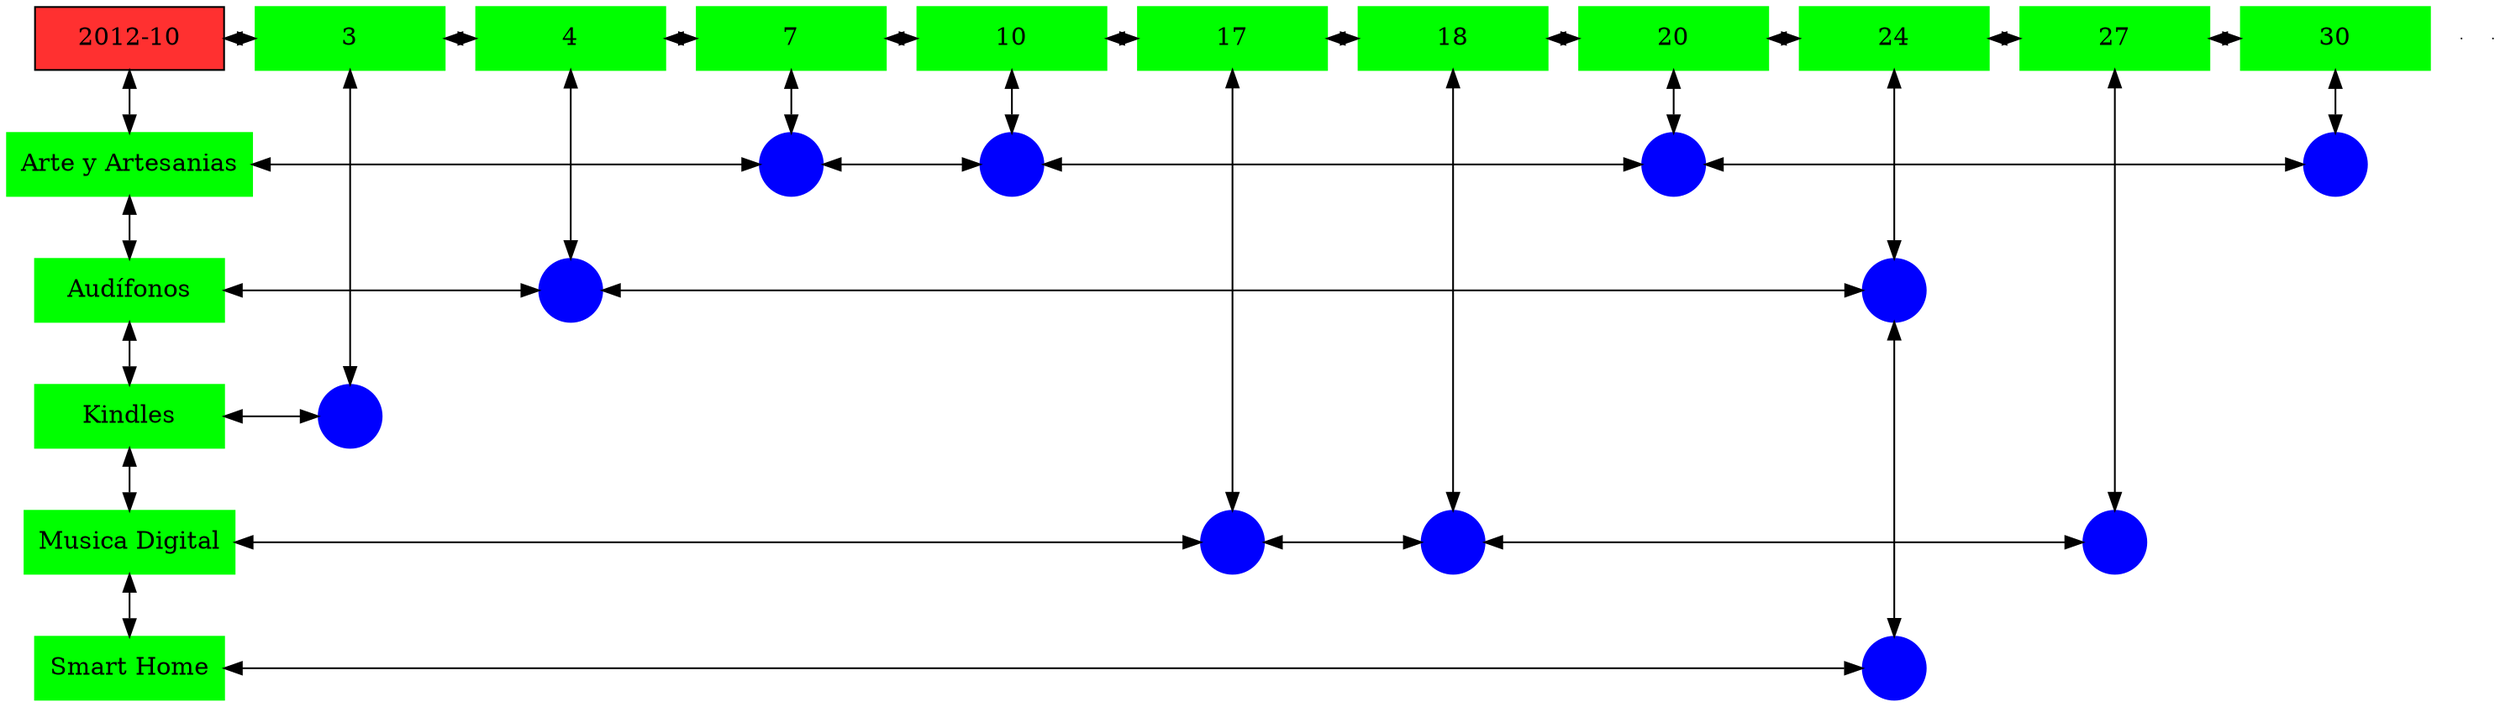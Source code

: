 digraph G{
node[shape="box"];
nodeMt[ label = "2012-10", width = 1.5, style = filled, fillcolor = firebrick1, group = 1 ];
e0[ shape = point, width = 0 ];
e1[ shape = point, width = 0 ];
node0xc001f224b0[label="3",color=green,style =filled,width = 1.5 group=3];
nodeMt->node0xc001f224b0[dir="both"];
{rank=same;nodeMt;node0xc001f224b0;}
node0xc001ff2550[label="4",color=green,style =filled,width = 1.5 group=4];
node0xc001f224b0->node0xc001ff2550[dir="both"];
{rank=same;node0xc001f224b0;node0xc001ff2550;}
node0xc002040460[label="7",color=green,style =filled,width = 1.5 group=7];
node0xc001ff2550->node0xc002040460[dir="both"];
{rank=same;node0xc001ff2550;node0xc002040460;}
node0xc0022f62d0[label="10",color=green,style =filled,width = 1.5 group=10];
node0xc002040460->node0xc0022f62d0[dir="both"];
{rank=same;node0xc002040460;node0xc0022f62d0;}
node0xc002102af0[label="17",color=green,style =filled,width = 1.5 group=17];
node0xc0022f62d0->node0xc002102af0[dir="both"];
{rank=same;node0xc0022f62d0;node0xc002102af0;}
node0xc001eaeb40[label="18",color=green,style =filled,width = 1.5 group=18];
node0xc002102af0->node0xc001eaeb40[dir="both"];
{rank=same;node0xc002102af0;node0xc001eaeb40;}
node0xc00217ad70[label="20",color=green,style =filled,width = 1.5 group=20];
node0xc001eaeb40->node0xc00217ad70[dir="both"];
{rank=same;node0xc001eaeb40;node0xc00217ad70;}
node0xc0020d4eb0[label="24",color=green,style =filled,width = 1.5 group=24];
node0xc00217ad70->node0xc0020d4eb0[dir="both"];
{rank=same;node0xc00217ad70;node0xc0020d4eb0;}
node0xc002308690[label="27",color=green,style =filled,width = 1.5 group=27];
node0xc0020d4eb0->node0xc002308690[dir="both"];
{rank=same;node0xc0020d4eb0;node0xc002308690;}
node0xc002222050[label="30",color=green,style =filled,width = 1.5 group=30];
node0xc002308690->node0xc002222050[dir="both"];
{rank=same;node0xc002308690;node0xc002222050;}
node0xc002040410[label="Arte y Artesanias",color=green,style =filled width = 1.5 group=1];
node0xc002039100[label="",color=blue,style =filled, width = 0.5 group=7 shape=circle];
node0xc002040410->node0xc002039100[dir="both"];
{rank=same;node0xc002040410;node0xc002039100;}
node0xc0022f0a80[label="",color=blue,style =filled, width = 0.5 group=10 shape=circle];
node0xc002039100->node0xc0022f0a80[dir="both"];
{rank=same;node0xc0022f0a80;node0xc002039100;}
node0xc002184500[label="",color=blue,style =filled, width = 0.5 group=20 shape=circle];
node0xc0022f0a80->node0xc002184500[dir="both"];
{rank=same;node0xc002184500;node0xc0022f0a80;}
node0xc002219300[label="",color=blue,style =filled, width = 0.5 group=30 shape=circle];
node0xc002184500->node0xc002219300[dir="both"];
{rank=same;node0xc002219300;node0xc002184500;}
node0xc001ff2500[label="Audífonos",color=green,style =filled width = 1.5 group=1];
node0xc001fddb80[label="",color=blue,style =filled, width = 0.5 group=4 shape=circle];
node0xc001ff2500->node0xc001fddb80[dir="both"];
{rank=same;node0xc001ff2500;node0xc001fddb80;}
node0xc0020d8a80[label="",color=blue,style =filled, width = 0.5 group=24 shape=circle];
node0xc001fddb80->node0xc0020d8a80[dir="both"];
{rank=same;node0xc0020d8a80;node0xc001fddb80;}
node0xc001f22460[label="Kindles",color=green,style =filled width = 1.5 group=1];
node0xc002038a00[label="",color=blue,style =filled, width = 0.5 group=3 shape=circle];
node0xc001f22460->node0xc002038a00[dir="both"];
{rank=same;node0xc001f22460;node0xc002038a00;}
node0xc001eaeaf0[label="Musica Digital",color=green,style =filled width = 1.5 group=1];
node0xc0020ff100[label="",color=blue,style =filled, width = 0.5 group=17 shape=circle];
node0xc001eaeaf0->node0xc0020ff100[dir="both"];
{rank=same;node0xc001eaeaf0;node0xc0020ff100;}
node0xc001ea5a00[label="",color=blue,style =filled, width = 0.5 group=18 shape=circle];
node0xc0020ff100->node0xc001ea5a00[dir="both"];
{rank=same;node0xc001ea5a00;node0xc0020ff100;}
node0xc002304c00[label="",color=blue,style =filled, width = 0.5 group=27 shape=circle];
node0xc001ea5a00->node0xc002304c00[dir="both"];
{rank=same;node0xc002304c00;node0xc001ea5a00;}
node0xc00217b270[label="Smart Home",color=green,style =filled width = 1.5 group=1];
node0xc002184980[label="",color=blue,style =filled, width = 0.5 group=24 shape=circle];
node0xc00217b270->node0xc002184980[dir="both"];
{rank=same;node0xc00217b270;node0xc002184980;}
node0xc001f224b0->node0xc002038a00[dir="both"];
node0xc001ff2550->node0xc001fddb80[dir="both"];
node0xc002040460->node0xc002039100[dir="both"];
node0xc0022f62d0->node0xc0022f0a80[dir="both"];
node0xc002102af0->node0xc0020ff100[dir="both"];
node0xc001eaeb40->node0xc001ea5a00[dir="both"];
node0xc00217ad70->node0xc002184500[dir="both"];
node0xc0020d4eb0->node0xc0020d8a80[dir="both"];
node0xc0020d8a80->node0xc002184980[dir="both"];
node0xc002308690->node0xc002304c00[dir="both"];
node0xc002222050->node0xc002219300[dir="both"];
nodeMt->node0xc002040410[dir="both"];
node0xc002040410->node0xc001ff2500[dir="both"];
node0xc001ff2500->node0xc001f22460[dir="both"];
node0xc001f22460->node0xc001eaeaf0[dir="both"];
node0xc001eaeaf0->node0xc00217b270[dir="both"];
}
